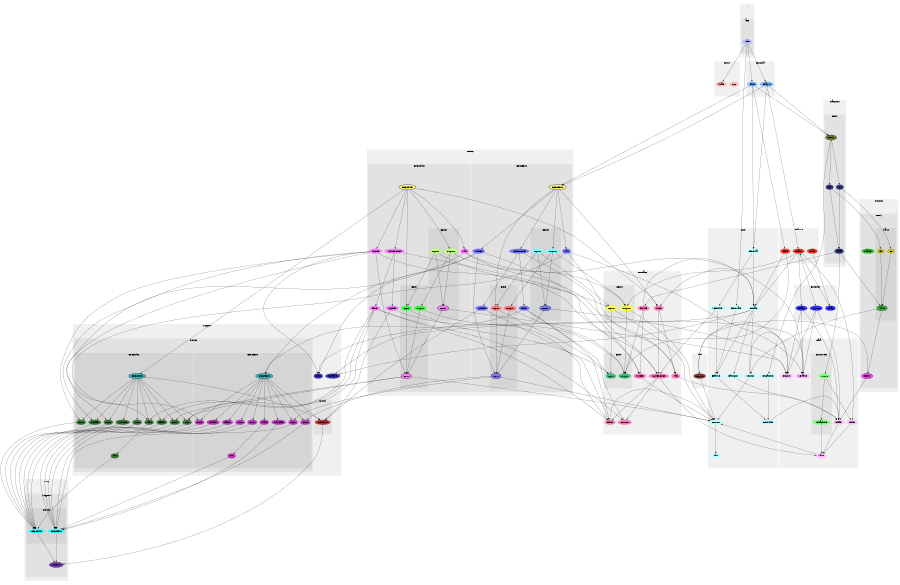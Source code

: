 digraph G {
size="6,4";
ratio="fill";
subgraph cluster_0 {
label=".";
color="#0000000F";
style="filled";
subgraph cluster_1 {
label="app";
color="#0000000F";
style="filled";
u0[label="Main",style="filled",fillcolor="#bbbbff",penwidth="0"];

}

}
subgraph cluster_2 {
label="Build";
color="#0000000F";
style="filled";
u3[label="GCC",style="filled",fillcolor="#ffbbbb",penwidth="0"];
u4[label="Shake",style="filled",fillcolor="#ffbbbb",penwidth="0"];

}
subgraph cluster_3 {
label="Core";
color="#0000000F";
style="filled";
u5[label="Context",style="filled",fillcolor="#bbffff",penwidth="0"];
u6[label="Scheduler",style="filled",fillcolor="#bbffff",penwidth="0"];
u7[label="Firmware",style="filled",fillcolor="#bbffff",penwidth="0"];
u8[label="Transport",style="filled",fillcolor="#bbffff",penwidth="0"];
u9[label="Formula",style="filled",fillcolor="#bbffff",penwidth="0"];
u10[label="Domain",style="filled",fillcolor="#bbffff",penwidth="0"];
u11[label="Version",style="filled",fillcolor="#bbffff",penwidth="0"];
u12[label="Controller",style="filled",fillcolor="#bbffff",penwidth="0"];
u13[label="Task",style="filled",fillcolor="#bbffff",penwidth="0"];
u14[label="Dispatcher",style="filled",fillcolor="#bbffff",penwidth="0"];
u15[label="Feature",style="filled",fillcolor="#bbffff",penwidth="0"];

}
subgraph cluster_4 {
label="Data";
color="#0000000F";
style="filled";
u16[label="Record",style="filled",fillcolor="#ffbbff",penwidth="0"];
u17[label="Buffer",style="filled",fillcolor="#ffbbff",penwidth="0"];
u18[label="Value",style="filled",fillcolor="#ffbbff",penwidth="0"];
u19[label="Index",style="filled",fillcolor="#ffbbff",penwidth="0"];
u22[label="Serialize",style="filled",fillcolor="#ffbbff",penwidth="0"];
subgraph cluster_5 {
label="Concurrent";
color="#0000000F";
style="filled";
u20[label="Queue",style="filled",fillcolor="#77ff77",penwidth="0"];
u21[label="Semaphore",style="filled",fillcolor="#77ff77",penwidth="0"];

}

}
subgraph cluster_6 {
label="Device";
color="#0000000F";
style="filled";
subgraph cluster_7 {
label="GD32F3x0";
color="#0000000F";
style="filled";
u46[label="GD32F3x0",style="filled,bold",fillcolor="#ffff77"];
u36[label="Mac",style="filled",fillcolor="#7777ff",penwidth="0"];
u40[label="SysTick",style="filled",fillcolor="#7777ff",penwidth="0"];
u41[label="SystemClock",style="filled",fillcolor="#7777ff",penwidth="0"];
u44[label="USART",style="filled",fillcolor="#7777ff",penwidth="0"];
u45[label="Timer",style="filled",fillcolor="#7777ff",penwidth="0"];
subgraph cluster_8 {
label="GPIO";
color="#0000000F";
style="filled";
u35[label="GPIO",style="filled,bold",fillcolor="#7777ff"];
u42[label="Input",style="filled",fillcolor="#ff7777",penwidth="0"];
u43[label="Output",style="filled",fillcolor="#ff7777",penwidth="0"];

}
subgraph cluster_9 {
label="GPIOs";
color="#0000000F";
style="filled";
u39[label="GPIOs",style="filled,bold",fillcolor="#7777ff"];
u37[label="Inputs",style="filled",fillcolor="#77ffff",penwidth="0"];
u38[label="Outputs",style="filled",fillcolor="#77ffff",penwidth="0"];

}

}
subgraph cluster_10 {
label="GD32F4xx";
color="#0000000F";
style="filled";
u23[label="GD32F4xx",style="filled,bold",fillcolor="#ffff77"];
u25[label="Mac",style="filled",fillcolor="#ff77ff",penwidth="0"];
u29[label="SysTick",style="filled",fillcolor="#ff77ff",penwidth="0"];
u30[label="SystemClock",style="filled",fillcolor="#ff77ff",penwidth="0"];
u33[label="USART",style="filled",fillcolor="#ff77ff",penwidth="0"];
u34[label="Timer",style="filled",fillcolor="#ff77ff",penwidth="0"];
subgraph cluster_11 {
label="GPIO";
color="#0000000F";
style="filled";
u24[label="GPIO",style="filled,bold",fillcolor="#ff77ff"];
u31[label="Input",style="filled",fillcolor="#33ff33",penwidth="0"];
u32[label="Output",style="filled",fillcolor="#33ff33",penwidth="0"];

}
subgraph cluster_12 {
label="GPIOs";
color="#0000000F";
style="filled";
u28[label="GPIOs",style="filled,bold",fillcolor="#ff77ff"];
u26[label="Inputs",style="filled",fillcolor="#bbff77",penwidth="0"];
u27[label="Outputs",style="filled",fillcolor="#bbff77",penwidth="0"];

}

}

}
subgraph cluster_13 {
label="Endpoint";
color="#0000000F";
style="filled";
u47[label="Relay",style="filled",fillcolor="#3333ff",penwidth="0"];
u48[label="Groups",style="filled",fillcolor="#3333ff",penwidth="0"];
u49[label="Relays",style="filled",fillcolor="#3333ff",penwidth="0"];

}
subgraph cluster_14 {
label="Feature";
color="#0000000F";
style="filled";
u50[label="Relay",style="filled",fillcolor="#ff3333",penwidth="0"];
u51[label="Relays",style="filled",fillcolor="#ff3333",penwidth="0"];
u52[label="Blink",style="filled",fillcolor="#ff3333",penwidth="0"];

}
subgraph cluster_15 {
label="Formula";
color="#0000000F";
style="filled";
u1[label="Relay12",style="filled",fillcolor="#77bbff",penwidth="0"];
u2[label="Blink",style="filled",fillcolor="#77bbff",penwidth="0"];

}
subgraph cluster_16 {
label="Interface";
color="#0000000F";
style="filled";
u53[label="MCU",style="filled",fillcolor="#ff77bb",penwidth="0"];
u54[label="Mac",style="filled",fillcolor="#ff77bb",penwidth="0"];
u55[label="Counter",style="filled",fillcolor="#ff77bb",penwidth="0"];
u58[label="RS485",style="filled",fillcolor="#ff77bb",penwidth="0"];
u59[label="SystemClock",style="filled",fillcolor="#ff77bb",penwidth="0"];
u62[label="USART",style="filled",fillcolor="#ff77bb",penwidth="0"];
u63[label="Timer",style="filled",fillcolor="#ff77bb",penwidth="0"];
subgraph cluster_17 {
label="GPIO";
color="#0000000F";
style="filled";
u60[label="Input",style="filled",fillcolor="#33bb77",penwidth="0"];
u61[label="Output",style="filled",fillcolor="#33bb77",penwidth="0"];

}
subgraph cluster_18 {
label="GPIOs";
color="#0000000F";
style="filled";
u56[label="Inputs",style="filled",fillcolor="#ffff33",penwidth="0"];
u57[label="Outputs",style="filled",fillcolor="#ffff33",penwidth="0"];

}

}
subgraph cluster_19 {
label="Ivory";
color="#0000000F";
style="filled";
subgraph cluster_20 {
label="Support";
color="#0000000F";
style="filled";
u66[label="Support",style="filled,bold",fillcolor="#7733bb"];
subgraph cluster_21 {
label="Device";
color="#0000000F";
style="filled";
u64[label="GD32F4xx",style="filled",fillcolor="#33ffff",penwidth="0"];
u65[label="GD32F3x0",style="filled",fillcolor="#33ffff",penwidth="0"];

}

}

}
subgraph cluster_22 {
label="Protocol";
color="#0000000F";
style="filled";
subgraph cluster_23 {
label="RBUS";
color="#0000000F";
style="filled";
u71[label="RBUS",style="filled,bold",fillcolor="#ff33ff"];
u68[label="Master",style="filled",fillcolor="#33bb33",penwidth="0"];
subgraph cluster_24 {
label="Slave";
color="#0000000F";
style="filled";
u67[label="Slave",style="filled,bold",fillcolor="#33bb33"];
u69[label="Tx",style="filled",fillcolor="#bbbb33",penwidth="0"];
u70[label="Rx",style="filled",fillcolor="#bbbb33",penwidth="0"];

}

}

}
subgraph cluster_25 {
label="Support";
color="#0000000F";
style="filled";
u73[label="Cast",style="filled",fillcolor="#3333bb",penwidth="0"];
u74[label="Serialize",style="filled",fillcolor="#3333bb",penwidth="0"];
subgraph cluster_26 {
label="CMSIS";
color="#0000000F";
style="filled";
u72[label="CoreCM4",style="filled",fillcolor="#bb3333",penwidth="0"];

}
subgraph cluster_27 {
label="Device";
color="#0000000F";
style="filled";
subgraph cluster_28 {
label="GD32F3x0";
color="#0000000F";
style="filled";
u96[label="GD32F3x0",style="filled,bold",fillcolor="#33bbbb"];
u86[label="GPIO",style="filled",fillcolor="#bb33bb",penwidth="0"];
u87[label="SYSCFG",style="filled",fillcolor="#bb33bb",penwidth="0"];
u88[label="RCU",style="filled",fillcolor="#bb33bb",penwidth="0"];
u89[label="EXTI",style="filled",fillcolor="#bb33bb",penwidth="0"];
u90[label="Misc",style="filled",fillcolor="#bb33bb",penwidth="0"];
u91[label="IRQ",style="filled",fillcolor="#bb33bb",penwidth="0"];
u92[label="DMA",style="filled",fillcolor="#bb33bb",penwidth="0"];
u93[label="USART",style="filled",fillcolor="#bb33bb",penwidth="0"];
u94[label="Timer",style="filled",fillcolor="#bb33bb",penwidth="0"];
u95[label="DBG",style="filled",fillcolor="#bb33bb",penwidth="0"];

}
subgraph cluster_29 {
label="GD32F4xx";
color="#0000000F";
style="filled";
u75[label="GD32F4xx",style="filled,bold",fillcolor="#33bbbb"];
u76[label="GPIO",style="filled",fillcolor="#337733",penwidth="0"];
u77[label="SYSCFG",style="filled",fillcolor="#337733",penwidth="0"];
u78[label="RCU",style="filled",fillcolor="#337733",penwidth="0"];
u79[label="EXTI",style="filled",fillcolor="#337733",penwidth="0"];
u80[label="Misc",style="filled",fillcolor="#337733",penwidth="0"];
u81[label="IRQ",style="filled",fillcolor="#337733",penwidth="0"];
u82[label="DMA",style="filled",fillcolor="#337733",penwidth="0"];
u83[label="USART",style="filled",fillcolor="#337733",penwidth="0"];
u84[label="Timer",style="filled",fillcolor="#337733",penwidth="0"];
u85[label="DBG",style="filled",fillcolor="#337733",penwidth="0"];

}

}

}
subgraph cluster_30 {
label="Transport";
color="#0000000F";
style="filled";
subgraph cluster_31 {
label="RBUS";
color="#0000000F";
style="filled";
u100[label="RBUS",style="filled,bold",fillcolor="#777733"];
u97[label="Data",style="filled",fillcolor="#333377",penwidth="0"];
u98[label="Tx",style="filled",fillcolor="#333377",penwidth="0"];
u99[label="Rx",style="filled",fillcolor="#333377",penwidth="0"];

}

}
subgraph cluster_32 {
label="Util";
color="#0000000F";
style="filled";
u101[label="CRC16",style="filled",fillcolor="#773333",penwidth="0"];

}
u0 -> u1;
u0 -> u2;
u0 -> u4;
u0 -> u7;
u1 -> u9;
u1 -> u46;
u1 -> u51;
u1 -> u100;
u2 -> u9;
u2 -> u46;
u2 -> u52;
u2 -> u100;
u5 -> u13;
u6 -> u15;
u6 -> u59;
u7 -> u15;
u8 -> u17;
u9 -> u6;
u9 -> u10;
u10 -> u8;
u10 -> u11;
u10 -> u15;
u10 -> u53;
u10 -> u73;
u10 -> u74;
u11 -> u5;
u11 -> u16;
u12 -> u17;
u14 -> u12;
u15 -> u12;
u17 -> u18;
u18 -> u5;
u19 -> u18;
u20 -> u19;
u20 -> u21;
u21 -> u18;
u22 -> u74;
u23 -> u25;
u23 -> u27;
u23 -> u30;
u23 -> u31;
u23 -> u33;
u23 -> u53;
u23 -> u75;
u24 -> u5;
u24 -> u76;
u24 -> u78;
u25 -> u22;
u25 -> u54;
u25 -> u85;
u26 -> u28;
u26 -> u31;
u26 -> u56;
u27 -> u28;
u27 -> u32;
u27 -> u57;
u28 -> u16;
u28 -> u24;
u29 -> u63;
u29 -> u72;
u30 -> u29;
u30 -> u34;
u30 -> u59;
u31 -> u24;
u31 -> u60;
u32 -> u24;
u32 -> u61;
u33 -> u24;
u33 -> u62;
u33 -> u73;
u33 -> u80;
u33 -> u82;
u33 -> u83;
u34 -> u55;
u34 -> u63;
u34 -> u78;
u34 -> u80;
u34 -> u84;
u35 -> u5;
u35 -> u86;
u35 -> u88;
u36 -> u22;
u36 -> u54;
u36 -> u95;
u37 -> u39;
u37 -> u42;
u37 -> u56;
u38 -> u39;
u38 -> u43;
u38 -> u57;
u39 -> u16;
u39 -> u35;
u40 -> u63;
u40 -> u72;
u41 -> u40;
u41 -> u45;
u41 -> u59;
u42 -> u35;
u42 -> u60;
u43 -> u35;
u43 -> u61;
u44 -> u35;
u44 -> u62;
u44 -> u73;
u44 -> u96;
u45 -> u55;
u45 -> u63;
u45 -> u96;
u46 -> u36;
u46 -> u38;
u46 -> u41;
u46 -> u42;
u46 -> u44;
u46 -> u53;
u47 -> u51;
u48 -> u16;
u48 -> u17;
u48 -> u22;
u49 -> u16;
u49 -> u17;
u49 -> u22;
u50 -> u47;
u51 -> u10;
u51 -> u19;
u51 -> u48;
u51 -> u49;
u51 -> u57;
u52 -> u10;
u52 -> u61;
u53 -> u54;
u53 -> u59;
u54 -> u17;
u56 -> u5;
u56 -> u60;
u57 -> u5;
u57 -> u61;
u58 -> u10;
u58 -> u61;
u58 -> u62;
u59 -> u18;
u59 -> u55;
u59 -> u63;
u62 -> u5;
u63 -> u5;
u64 -> u66;
u65 -> u66;
u67 -> u11;
u67 -> u71;
u69 -> u67;
u70 -> u67;
u71 -> u17;
u71 -> u101;
u72 -> u66;
u75 -> u72;
u75 -> u76;
u75 -> u77;
u75 -> u78;
u75 -> u79;
u75 -> u80;
u75 -> u82;
u75 -> u83;
u75 -> u84;
u75 -> u85;
u76 -> u64;
u77 -> u64;
u78 -> u64;
u79 -> u64;
u80 -> u81;
u81 -> u64;
u82 -> u64;
u83 -> u64;
u84 -> u64;
u85 -> u64;
u86 -> u65;
u87 -> u65;
u88 -> u65;
u89 -> u65;
u90 -> u91;
u91 -> u65;
u92 -> u65;
u93 -> u65;
u94 -> u65;
u95 -> u65;
u96 -> u72;
u96 -> u86;
u96 -> u87;
u96 -> u88;
u96 -> u89;
u96 -> u90;
u96 -> u92;
u96 -> u93;
u96 -> u94;
u96 -> u95;
u97 -> u20;
u97 -> u58;
u97 -> u67;
u98 -> u69;
u98 -> u97;
u99 -> u70;
u99 -> u97;
u100 -> u14;
u100 -> u98;
u100 -> u99;
u101 -> u5;
u101 -> u16;

}
